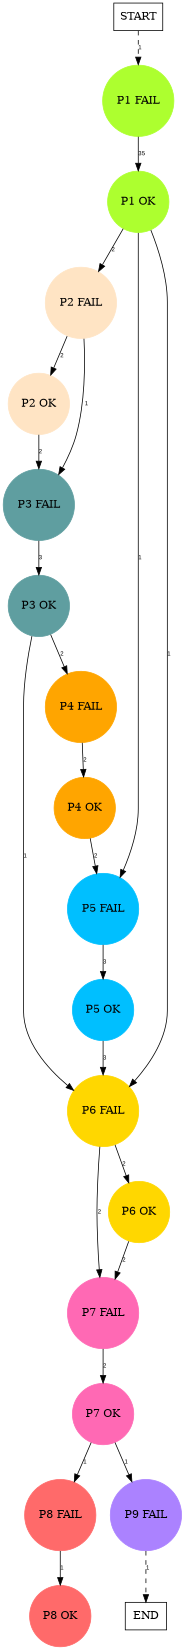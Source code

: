 digraph graphname {
	dpi = 150
	size="16,11!";
	margin = 0;
"P1 FAIL" [shape=circle, color=greenyellow, style=filled]"P1 OK" [shape=circle, color=greenyellow, style=filled]"P2 FAIL" [shape=circle, color=bisque, style=filled]"P2 OK" [shape=circle, color=bisque, style=filled]"P3 FAIL" [shape=circle, color=cadetblue, style=filled]"P3 OK" [shape=circle, color=cadetblue, style=filled]"P4 FAIL" [shape=circle, color=orange, style=filled]"P4 OK" [shape=circle, color=orange, style=filled]"P5 FAIL" [shape=circle, color=deepskyblue, style=filled]"P5 OK" [shape=circle, color=deepskyblue, style=filled]"P6 FAIL" [shape=circle, color=gold, style=filled]"P7 FAIL" [shape=circle, color=hotpink, style=filled]"P6 OK" [shape=circle, color=gold, style=filled]"P7 OK" [shape=circle, color=hotpink, style=filled]"P8 FAIL" [shape=circle, color=indianred1, style=filled]"P8 OK" [shape=circle, color=indianred1, style=filled]"P9 FAIL" [shape=circle, color=mediumpurple1, style=filled]"START" [shape=box, fillcolor=white, style=filled, color=black]"END" [shape=box, fillcolor=white, style=filled, color=black]"P1 FAIL" -> "P1 OK" [ label ="35" labelfloat=false fontname="Arial" fontsize=8]
"P1 OK" -> "P2 FAIL" [ label ="2" labelfloat=false fontname="Arial" fontsize=8]
"P1 OK" -> "P5 FAIL" [ label ="1" labelfloat=false fontname="Arial" fontsize=8]
"P1 OK" -> "P6 FAIL" [ label ="1" labelfloat=false fontname="Arial" fontsize=8]
"P2 FAIL" -> "P2 OK" [ label ="2" labelfloat=false fontname="Arial" fontsize=8]
"P2 FAIL" -> "P3 FAIL" [ label ="1" labelfloat=false fontname="Arial" fontsize=8]
"P2 OK" -> "P3 FAIL" [ label ="2" labelfloat=false fontname="Arial" fontsize=8]
"P3 FAIL" -> "P3 OK" [ label ="3" labelfloat=false fontname="Arial" fontsize=8]
"P3 OK" -> "P4 FAIL" [ label ="2" labelfloat=false fontname="Arial" fontsize=8]
"P3 OK" -> "P6 FAIL" [ label ="1" labelfloat=false fontname="Arial" fontsize=8]
"P4 FAIL" -> "P4 OK" [ label ="2" labelfloat=false fontname="Arial" fontsize=8]
"P4 OK" -> "P5 FAIL" [ label ="2" labelfloat=false fontname="Arial" fontsize=8]
"P5 FAIL" -> "P5 OK" [ label ="3" labelfloat=false fontname="Arial" fontsize=8]
"P5 OK" -> "P6 FAIL" [ label ="3" labelfloat=false fontname="Arial" fontsize=8]
"P6 FAIL" -> "P7 FAIL" [ label ="2" labelfloat=false fontname="Arial" fontsize=8]
"P6 FAIL" -> "P6 OK" [ label ="2" labelfloat=false fontname="Arial" fontsize=8]
"P7 FAIL" -> "P7 OK" [ label ="2" labelfloat=false fontname="Arial" fontsize=8]
"P6 OK" -> "P7 FAIL" [ label ="2" labelfloat=false fontname="Arial" fontsize=8]
"P7 OK" -> "P8 FAIL" [ label ="1" labelfloat=false fontname="Arial" fontsize=8]
"P7 OK" -> "P9 FAIL" [ label ="1" labelfloat=false fontname="Arial" fontsize=8]
"P8 FAIL" -> "P8 OK" [ label ="1" labelfloat=false fontname="Arial" fontsize=8]
"P9 FAIL" -> "END" [ style = dashed label ="1" labelfloat=false fontname="Arial" fontsize=8]
"START" -> "P1 FAIL" [ style = dashed label ="1" labelfloat=false fontname="Arial" fontsize=8]
}